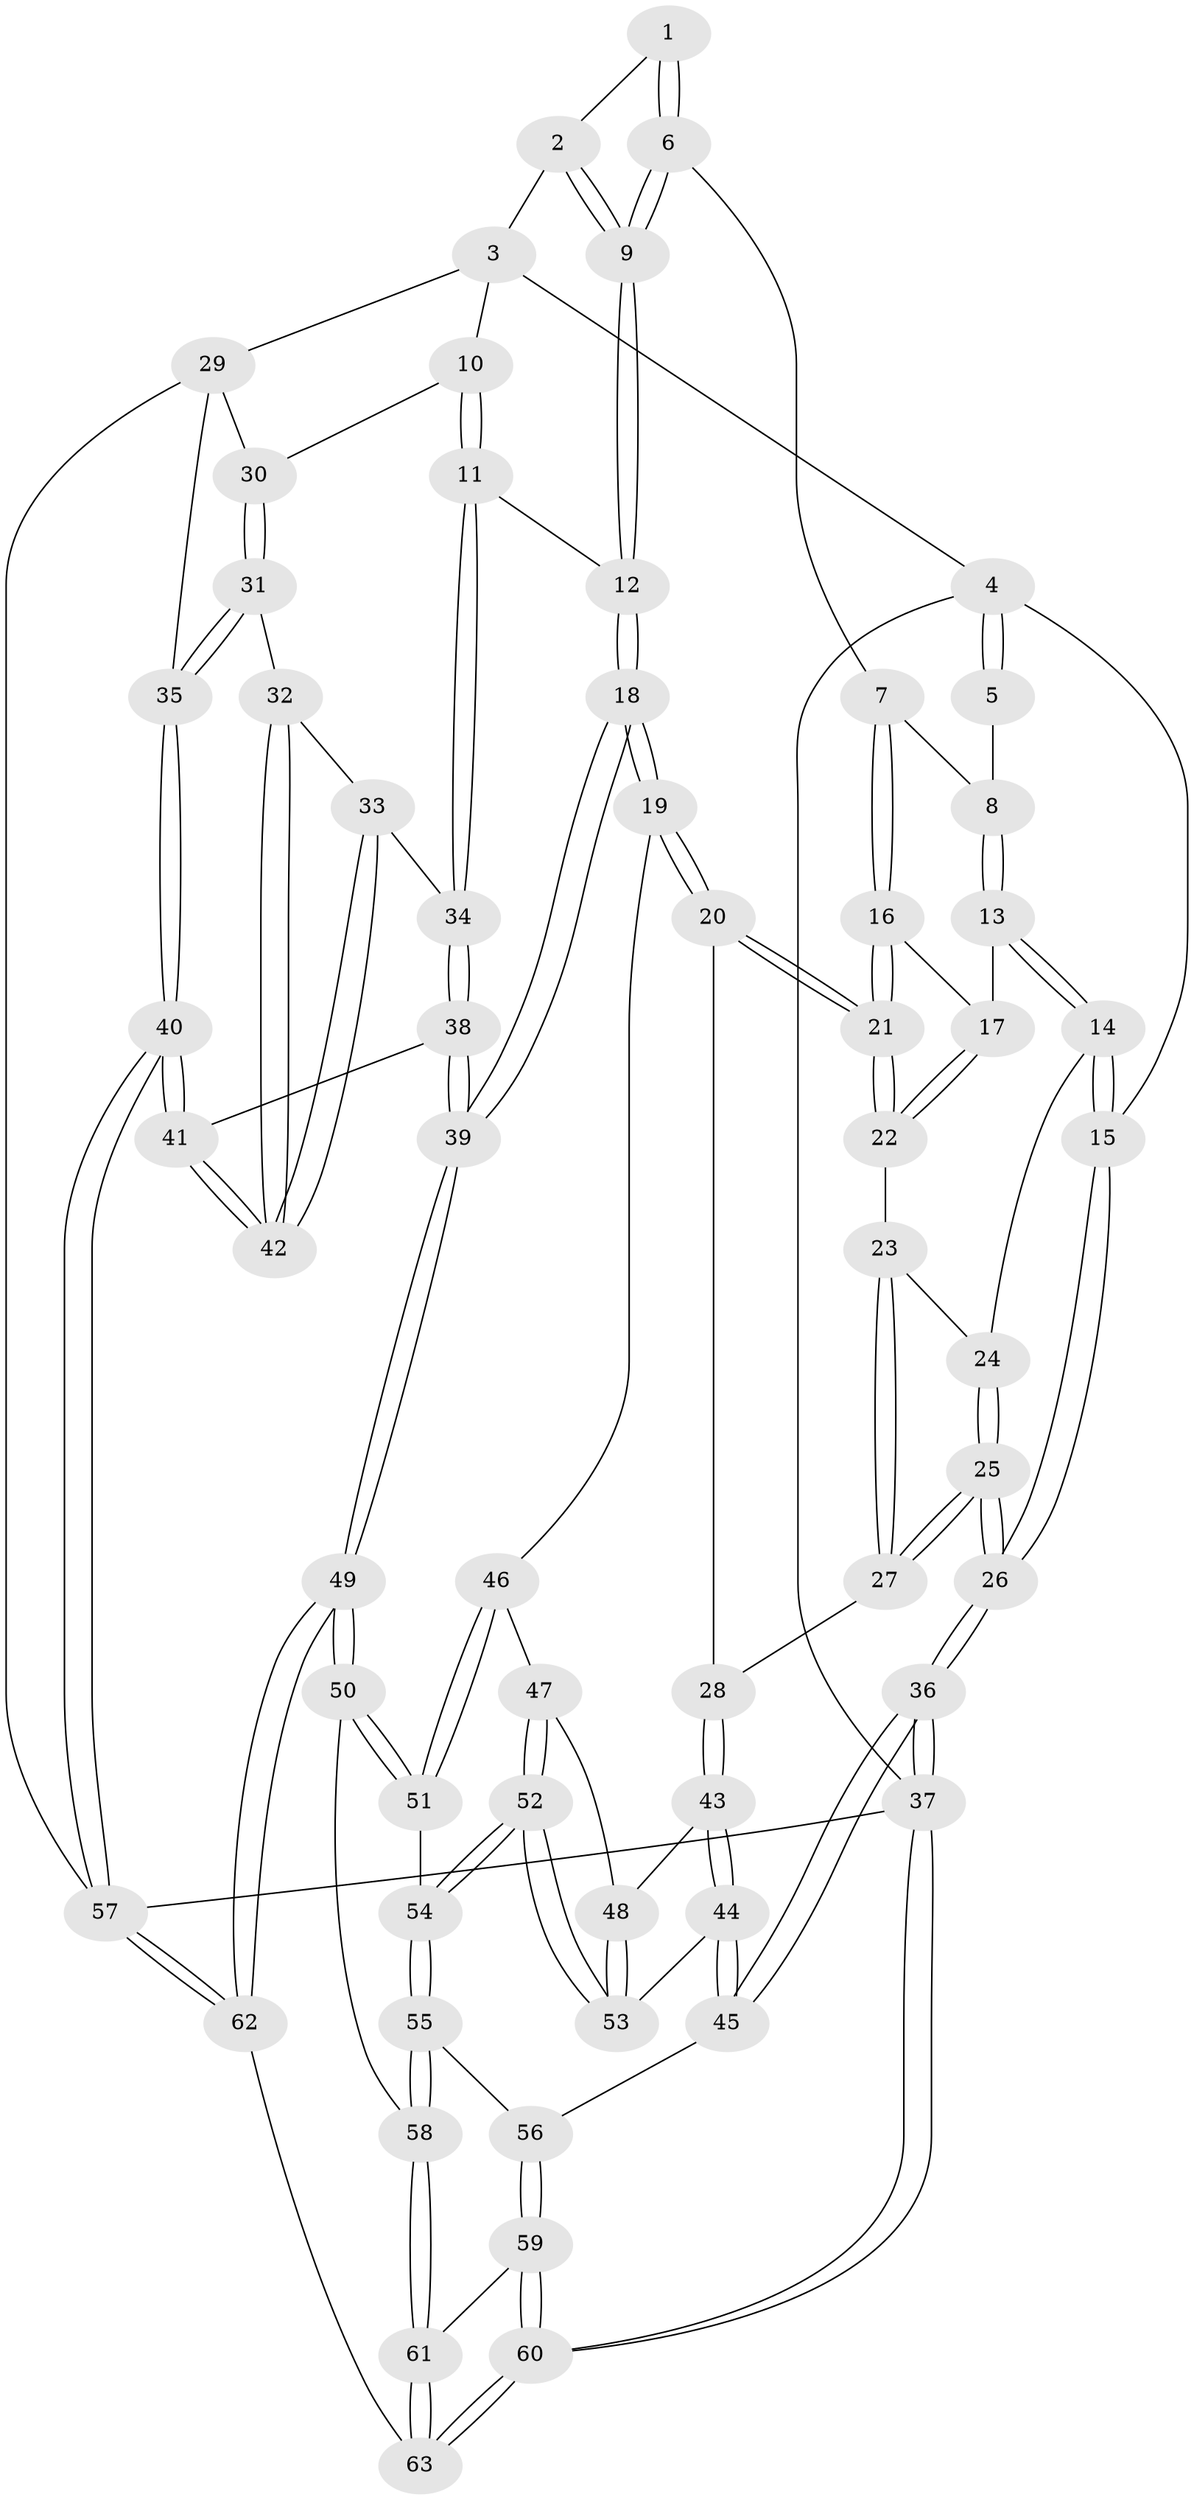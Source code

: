 // Generated by graph-tools (version 1.1) at 2025/51/03/09/25 03:51:08]
// undirected, 63 vertices, 154 edges
graph export_dot {
graph [start="1"]
  node [color=gray90,style=filled];
  1 [pos="+0.3501526858052063+0"];
  2 [pos="+0.5370501537999552+0"];
  3 [pos="+0.7581673944509469+0"];
  4 [pos="+0+0"];
  5 [pos="+0.14204156859610925+0"];
  6 [pos="+0.34937911277950434+0.035414665960401825"];
  7 [pos="+0.34926235595547217+0.03550025891543987"];
  8 [pos="+0.20345050696676484+0.06644365198226775"];
  9 [pos="+0.5070316379452297+0.16206705087048257"];
  10 [pos="+0.7561212002576213+0.16254640277543178"];
  11 [pos="+0.6048794647188998+0.2517802387663452"];
  12 [pos="+0.5772497378205307+0.2558089273061165"];
  13 [pos="+0.1652971847293708+0.09444260580216172"];
  14 [pos="+0.0038968222611845795+0.09479239832657449"];
  15 [pos="+0+0"];
  16 [pos="+0.33556807006618244+0.06286023052426959"];
  17 [pos="+0.23624168142858668+0.18880513600755255"];
  18 [pos="+0.47251376816236446+0.34625868922880837"];
  19 [pos="+0.4077907566981399+0.3532271270560314"];
  20 [pos="+0.3999102108197691+0.351004648560827"];
  21 [pos="+0.3073920340382144+0.28769121640477907"];
  22 [pos="+0.24495828745334836+0.25912245266002476"];
  23 [pos="+0.2328501149747478+0.26188985977912305"];
  24 [pos="+0.12285450132812091+0.22555165347968317"];
  25 [pos="+0.04627516102487665+0.4090285129471224"];
  26 [pos="+0+0.4761287437589633"];
  27 [pos="+0.09354444269232352+0.40509788787003703"];
  28 [pos="+0.1846299041628014+0.44174326884236803"];
  29 [pos="+1+0.16881469552010428"];
  30 [pos="+0.8254190774058946+0.1898686384953744"];
  31 [pos="+0.8942708418626831+0.40928318543290915"];
  32 [pos="+0.8923092746151104+0.41235256832959016"];
  33 [pos="+0.7848078488152133+0.49414370378229483"];
  34 [pos="+0.731918268941722+0.4897358026475004"];
  35 [pos="+1+0.4760569905098722"];
  36 [pos="+0+0.5269815121960741"];
  37 [pos="+0+1"];
  38 [pos="+0.6333723974921329+0.6800094611644971"];
  39 [pos="+0.546681988428555+0.7220601562019441"];
  40 [pos="+1+0.8363306599583022"];
  41 [pos="+0.9399965218588221+0.6933416580668894"];
  42 [pos="+0.9156388593358457+0.6471566732477813"];
  43 [pos="+0.2166805315138617+0.537395505145641"];
  44 [pos="+0.20820304525783806+0.5713743645037775"];
  45 [pos="+0.15032803866046437+0.6172392348825628"];
  46 [pos="+0.37250751771291096+0.4178676391439613"];
  47 [pos="+0.30355619785244503+0.49845668703483154"];
  48 [pos="+0.2857032689235015+0.5070828223559602"];
  49 [pos="+0.536746939865118+0.7377298048835653"];
  50 [pos="+0.486594795229973+0.730165455664864"];
  51 [pos="+0.3474785698498431+0.6368202631034573"];
  52 [pos="+0.3219763604179038+0.6168611226881926"];
  53 [pos="+0.29332329176304145+0.6047441572977328"];
  54 [pos="+0.34642801778547766+0.6364869433509738"];
  55 [pos="+0.22593885625136062+0.6913799237489565"];
  56 [pos="+0.16144657043786292+0.6441725042709756"];
  57 [pos="+1+1"];
  58 [pos="+0.25667906823357756+0.8065385142663922"];
  59 [pos="+0.09423566131334483+0.8930311367379656"];
  60 [pos="+0+1"];
  61 [pos="+0.23099034402329507+0.8330738680447344"];
  62 [pos="+0.599122813858152+1"];
  63 [pos="+0.5032248957491744+1"];
  1 -- 2;
  1 -- 6;
  1 -- 6;
  2 -- 3;
  2 -- 9;
  2 -- 9;
  3 -- 4;
  3 -- 10;
  3 -- 29;
  4 -- 5;
  4 -- 5;
  4 -- 15;
  4 -- 37;
  5 -- 8;
  6 -- 7;
  6 -- 9;
  6 -- 9;
  7 -- 8;
  7 -- 16;
  7 -- 16;
  8 -- 13;
  8 -- 13;
  9 -- 12;
  9 -- 12;
  10 -- 11;
  10 -- 11;
  10 -- 30;
  11 -- 12;
  11 -- 34;
  11 -- 34;
  12 -- 18;
  12 -- 18;
  13 -- 14;
  13 -- 14;
  13 -- 17;
  14 -- 15;
  14 -- 15;
  14 -- 24;
  15 -- 26;
  15 -- 26;
  16 -- 17;
  16 -- 21;
  16 -- 21;
  17 -- 22;
  17 -- 22;
  18 -- 19;
  18 -- 19;
  18 -- 39;
  18 -- 39;
  19 -- 20;
  19 -- 20;
  19 -- 46;
  20 -- 21;
  20 -- 21;
  20 -- 28;
  21 -- 22;
  21 -- 22;
  22 -- 23;
  23 -- 24;
  23 -- 27;
  23 -- 27;
  24 -- 25;
  24 -- 25;
  25 -- 26;
  25 -- 26;
  25 -- 27;
  25 -- 27;
  26 -- 36;
  26 -- 36;
  27 -- 28;
  28 -- 43;
  28 -- 43;
  29 -- 30;
  29 -- 35;
  29 -- 57;
  30 -- 31;
  30 -- 31;
  31 -- 32;
  31 -- 35;
  31 -- 35;
  32 -- 33;
  32 -- 42;
  32 -- 42;
  33 -- 34;
  33 -- 42;
  33 -- 42;
  34 -- 38;
  34 -- 38;
  35 -- 40;
  35 -- 40;
  36 -- 37;
  36 -- 37;
  36 -- 45;
  36 -- 45;
  37 -- 60;
  37 -- 60;
  37 -- 57;
  38 -- 39;
  38 -- 39;
  38 -- 41;
  39 -- 49;
  39 -- 49;
  40 -- 41;
  40 -- 41;
  40 -- 57;
  40 -- 57;
  41 -- 42;
  41 -- 42;
  43 -- 44;
  43 -- 44;
  43 -- 48;
  44 -- 45;
  44 -- 45;
  44 -- 53;
  45 -- 56;
  46 -- 47;
  46 -- 51;
  46 -- 51;
  47 -- 48;
  47 -- 52;
  47 -- 52;
  48 -- 53;
  48 -- 53;
  49 -- 50;
  49 -- 50;
  49 -- 62;
  49 -- 62;
  50 -- 51;
  50 -- 51;
  50 -- 58;
  51 -- 54;
  52 -- 53;
  52 -- 53;
  52 -- 54;
  52 -- 54;
  54 -- 55;
  54 -- 55;
  55 -- 56;
  55 -- 58;
  55 -- 58;
  56 -- 59;
  56 -- 59;
  57 -- 62;
  57 -- 62;
  58 -- 61;
  58 -- 61;
  59 -- 60;
  59 -- 60;
  59 -- 61;
  60 -- 63;
  60 -- 63;
  61 -- 63;
  61 -- 63;
  62 -- 63;
}
